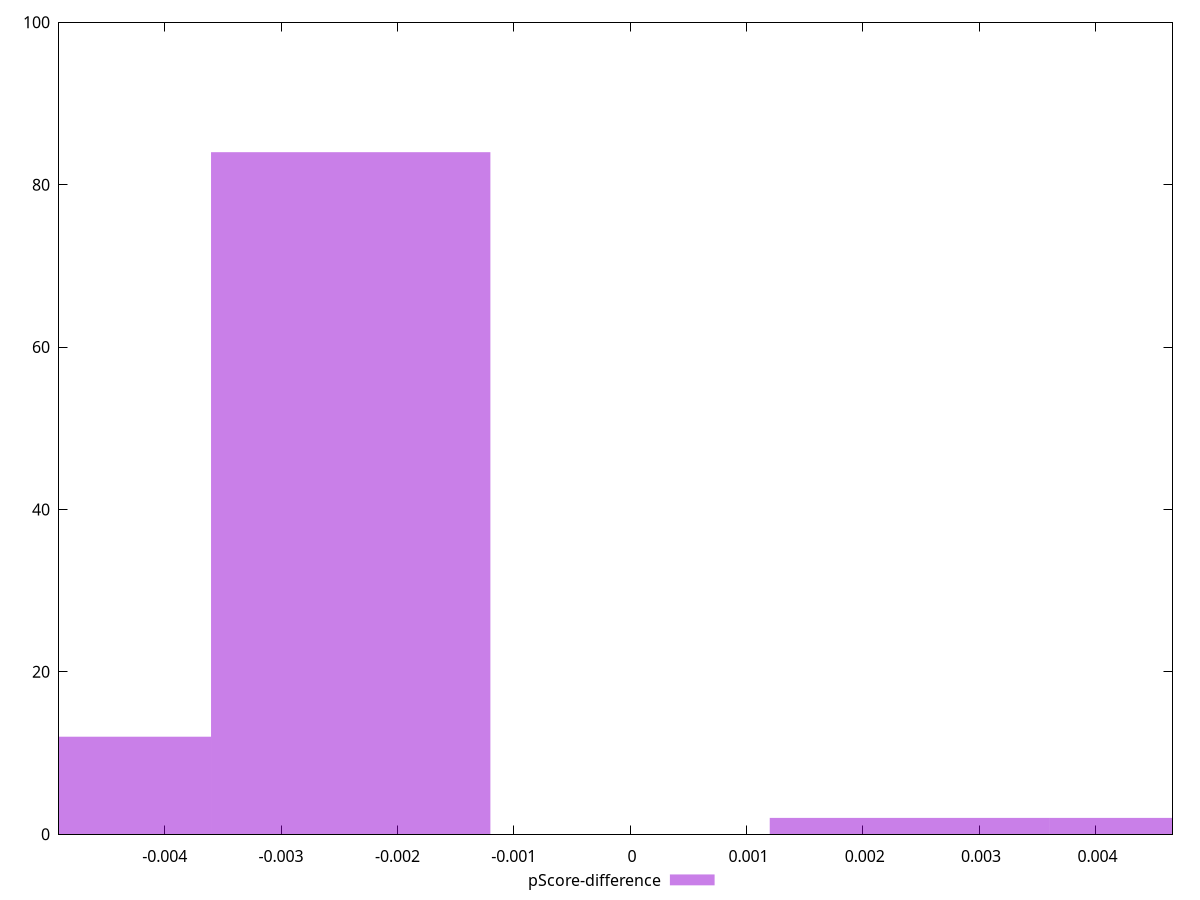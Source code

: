 reset

$pScoreDifference <<EOF
0.0024012890582917044 2
-0.0024012890582917044 84
-0.004802578116583409 12
0.004802578116583409 2
EOF

set key outside below
set boxwidth 0.0024012890582917044
set xrange [-0.00490877788239108:0.0046626525519175566]
set yrange [0:100]
set trange [0:100]
set style fill transparent solid 0.5 noborder
set terminal svg size 640, 490 enhanced background rgb 'white'
set output "report_00025_2021-02-22T21:38:55.199Z/interactive/samples/pages+cached+noadtech+nomedia+nocss/pScore-difference/histogram.svg"

plot $pScoreDifference title "pScore-difference" with boxes

reset
